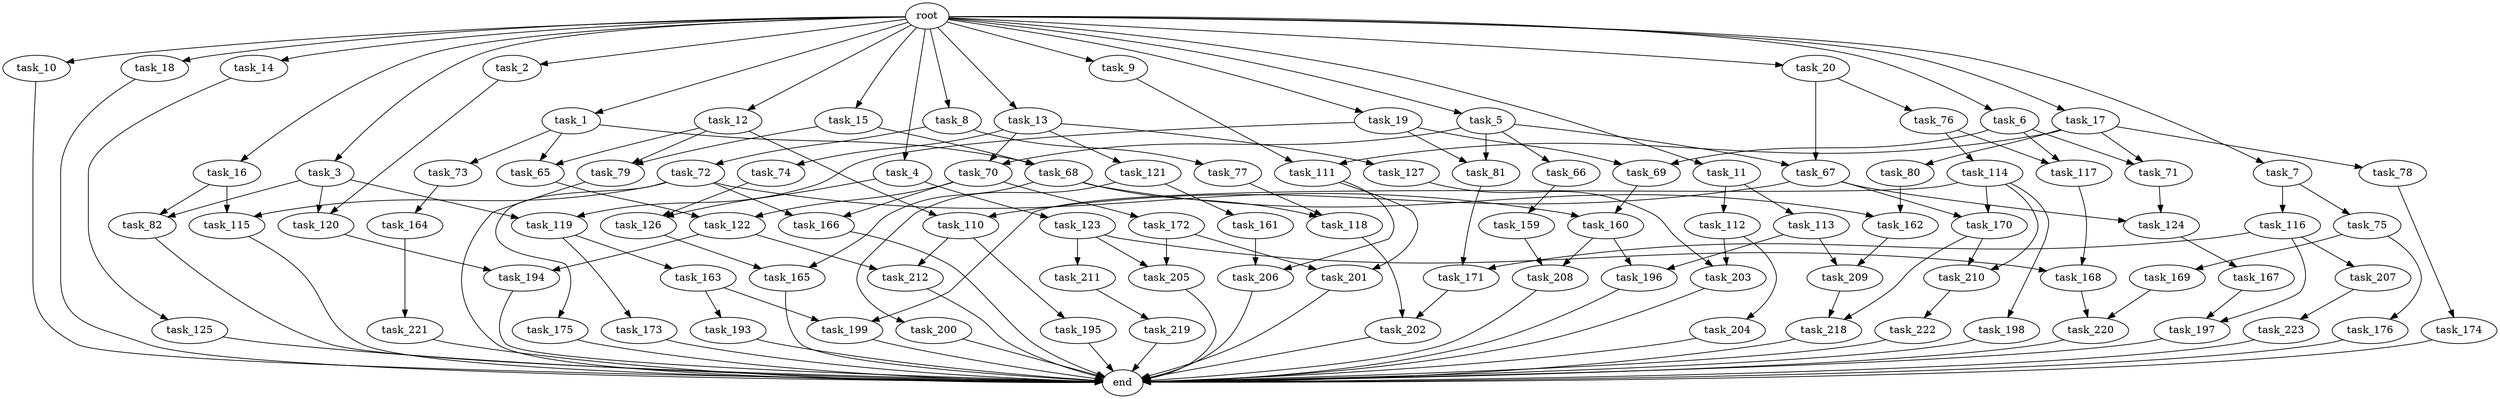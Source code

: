 digraph G {
  root [size="0.000000"];
  task_1 [size="10.240000"];
  task_2 [size="10.240000"];
  task_3 [size="10.240000"];
  task_4 [size="10.240000"];
  task_5 [size="10.240000"];
  task_6 [size="10.240000"];
  task_7 [size="10.240000"];
  task_8 [size="10.240000"];
  task_9 [size="10.240000"];
  task_10 [size="10.240000"];
  task_11 [size="10.240000"];
  task_12 [size="10.240000"];
  task_13 [size="10.240000"];
  task_14 [size="10.240000"];
  task_15 [size="10.240000"];
  task_16 [size="10.240000"];
  task_17 [size="10.240000"];
  task_18 [size="10.240000"];
  task_19 [size="10.240000"];
  task_20 [size="10.240000"];
  task_65 [size="2920577761.280000"];
  task_66 [size="2147483648.000000"];
  task_67 [size="4294967296.000000"];
  task_68 [size="3865470566.400000"];
  task_69 [size="7301444403.200000"];
  task_70 [size="2920577761.280000"];
  task_71 [size="8418135900.160000"];
  task_72 [size="343597383.680000"];
  task_73 [size="773094113.280000"];
  task_74 [size="773094113.280000"];
  task_75 [size="8589934592.000000"];
  task_76 [size="2147483648.000000"];
  task_77 [size="343597383.680000"];
  task_78 [size="4209067950.080000"];
  task_79 [size="5239860101.120000"];
  task_80 [size="4209067950.080000"];
  task_81 [size="5239860101.120000"];
  task_82 [size="7645041786.880000"];
  task_110 [size="2920577761.280000"];
  task_111 [size="7301444403.200000"];
  task_112 [size="1374389534.720000"];
  task_113 [size="1374389534.720000"];
  task_114 [size="773094113.280000"];
  task_115 [size="5841155522.560000"];
  task_116 [size="8589934592.000000"];
  task_117 [size="4982162063.360000"];
  task_118 [size="4982162063.360000"];
  task_119 [size="5239860101.120000"];
  task_120 [size="5239860101.120000"];
  task_121 [size="773094113.280000"];
  task_122 [size="5239860101.120000"];
  task_123 [size="8589934592.000000"];
  task_124 [size="2920577761.280000"];
  task_125 [size="3092376453.120000"];
  task_126 [size="8933531975.680000"];
  task_127 [size="773094113.280000"];
  task_159 [size="8589934592.000000"];
  task_160 [size="5841155522.560000"];
  task_161 [size="8589934592.000000"];
  task_162 [size="8418135900.160000"];
  task_163 [size="5497558138.880000"];
  task_164 [size="6957847019.520000"];
  task_165 [size="4982162063.360000"];
  task_166 [size="2491081031.680000"];
  task_167 [size="8589934592.000000"];
  task_168 [size="10737418240.000000"];
  task_169 [size="3092376453.120000"];
  task_170 [size="3865470566.400000"];
  task_171 [size="4466765987.840000"];
  task_172 [size="2147483648.000000"];
  task_173 [size="5497558138.880000"];
  task_174 [size="6957847019.520000"];
  task_175 [size="343597383.680000"];
  task_176 [size="3092376453.120000"];
  task_193 [size="2147483648.000000"];
  task_194 [size="9105330667.520000"];
  task_195 [size="5497558138.880000"];
  task_196 [size="8933531975.680000"];
  task_197 [size="6184752906.240000"];
  task_198 [size="3092376453.120000"];
  task_199 [size="5239860101.120000"];
  task_200 [size="8589934592.000000"];
  task_201 [size="6356551598.080000"];
  task_202 [size="4982162063.360000"];
  task_203 [size="14087492730.880001"];
  task_204 [size="5497558138.880000"];
  task_205 [size="4294967296.000000"];
  task_206 [size="12799002542.080000"];
  task_207 [size="3092376453.120000"];
  task_208 [size="11682311045.120001"];
  task_209 [size="7301444403.200000"];
  task_210 [size="10050223472.639999"];
  task_211 [size="2147483648.000000"];
  task_212 [size="12455405158.400000"];
  task_218 [size="12455405158.400000"];
  task_219 [size="5497558138.880000"];
  task_220 [size="13915694039.040001"];
  task_221 [size="2147483648.000000"];
  task_222 [size="343597383.680000"];
  task_223 [size="3092376453.120000"];
  end [size="0.000000"];

  root -> task_1 [size="1.000000"];
  root -> task_2 [size="1.000000"];
  root -> task_3 [size="1.000000"];
  root -> task_4 [size="1.000000"];
  root -> task_5 [size="1.000000"];
  root -> task_6 [size="1.000000"];
  root -> task_7 [size="1.000000"];
  root -> task_8 [size="1.000000"];
  root -> task_9 [size="1.000000"];
  root -> task_10 [size="1.000000"];
  root -> task_11 [size="1.000000"];
  root -> task_12 [size="1.000000"];
  root -> task_13 [size="1.000000"];
  root -> task_14 [size="1.000000"];
  root -> task_15 [size="1.000000"];
  root -> task_16 [size="1.000000"];
  root -> task_17 [size="1.000000"];
  root -> task_18 [size="1.000000"];
  root -> task_19 [size="1.000000"];
  root -> task_20 [size="1.000000"];
  task_1 -> task_65 [size="75497472.000000"];
  task_1 -> task_68 [size="75497472.000000"];
  task_1 -> task_73 [size="75497472.000000"];
  task_2 -> task_120 [size="301989888.000000"];
  task_3 -> task_82 [size="209715200.000000"];
  task_3 -> task_119 [size="209715200.000000"];
  task_3 -> task_120 [size="209715200.000000"];
  task_4 -> task_123 [size="838860800.000000"];
  task_4 -> task_126 [size="838860800.000000"];
  task_5 -> task_66 [size="209715200.000000"];
  task_5 -> task_67 [size="209715200.000000"];
  task_5 -> task_70 [size="209715200.000000"];
  task_5 -> task_81 [size="209715200.000000"];
  task_6 -> task_69 [size="411041792.000000"];
  task_6 -> task_71 [size="411041792.000000"];
  task_6 -> task_117 [size="411041792.000000"];
  task_7 -> task_75 [size="838860800.000000"];
  task_7 -> task_116 [size="838860800.000000"];
  task_8 -> task_72 [size="33554432.000000"];
  task_8 -> task_77 [size="33554432.000000"];
  task_9 -> task_111 [size="301989888.000000"];
  task_10 -> end [size="1.000000"];
  task_11 -> task_112 [size="134217728.000000"];
  task_11 -> task_113 [size="134217728.000000"];
  task_12 -> task_65 [size="209715200.000000"];
  task_12 -> task_79 [size="209715200.000000"];
  task_12 -> task_110 [size="209715200.000000"];
  task_13 -> task_70 [size="75497472.000000"];
  task_13 -> task_74 [size="75497472.000000"];
  task_13 -> task_121 [size="75497472.000000"];
  task_13 -> task_127 [size="75497472.000000"];
  task_14 -> task_125 [size="301989888.000000"];
  task_15 -> task_68 [size="301989888.000000"];
  task_15 -> task_79 [size="301989888.000000"];
  task_16 -> task_82 [size="536870912.000000"];
  task_16 -> task_115 [size="536870912.000000"];
  task_17 -> task_71 [size="411041792.000000"];
  task_17 -> task_78 [size="411041792.000000"];
  task_17 -> task_80 [size="411041792.000000"];
  task_17 -> task_111 [size="411041792.000000"];
  task_18 -> end [size="1.000000"];
  task_19 -> task_69 [size="301989888.000000"];
  task_19 -> task_81 [size="301989888.000000"];
  task_19 -> task_119 [size="301989888.000000"];
  task_20 -> task_67 [size="209715200.000000"];
  task_20 -> task_76 [size="209715200.000000"];
  task_65 -> task_122 [size="301989888.000000"];
  task_66 -> task_159 [size="838860800.000000"];
  task_67 -> task_110 [size="75497472.000000"];
  task_67 -> task_124 [size="75497472.000000"];
  task_67 -> task_170 [size="75497472.000000"];
  task_68 -> task_118 [size="411041792.000000"];
  task_68 -> task_162 [size="411041792.000000"];
  task_68 -> task_165 [size="411041792.000000"];
  task_69 -> task_160 [size="536870912.000000"];
  task_70 -> task_122 [size="209715200.000000"];
  task_70 -> task_166 [size="209715200.000000"];
  task_70 -> task_172 [size="209715200.000000"];
  task_71 -> task_124 [size="209715200.000000"];
  task_72 -> task_115 [size="33554432.000000"];
  task_72 -> task_160 [size="33554432.000000"];
  task_72 -> task_166 [size="33554432.000000"];
  task_72 -> task_175 [size="33554432.000000"];
  task_73 -> task_164 [size="679477248.000000"];
  task_74 -> task_126 [size="33554432.000000"];
  task_75 -> task_169 [size="301989888.000000"];
  task_75 -> task_176 [size="301989888.000000"];
  task_76 -> task_114 [size="75497472.000000"];
  task_76 -> task_117 [size="75497472.000000"];
  task_77 -> task_118 [size="75497472.000000"];
  task_78 -> task_174 [size="679477248.000000"];
  task_79 -> end [size="1.000000"];
  task_80 -> task_162 [size="411041792.000000"];
  task_81 -> task_171 [size="134217728.000000"];
  task_82 -> end [size="1.000000"];
  task_110 -> task_195 [size="536870912.000000"];
  task_110 -> task_212 [size="536870912.000000"];
  task_111 -> task_201 [size="411041792.000000"];
  task_111 -> task_206 [size="411041792.000000"];
  task_112 -> task_203 [size="536870912.000000"];
  task_112 -> task_204 [size="536870912.000000"];
  task_113 -> task_196 [size="33554432.000000"];
  task_113 -> task_209 [size="33554432.000000"];
  task_114 -> task_170 [size="301989888.000000"];
  task_114 -> task_198 [size="301989888.000000"];
  task_114 -> task_199 [size="301989888.000000"];
  task_114 -> task_210 [size="301989888.000000"];
  task_115 -> end [size="1.000000"];
  task_116 -> task_171 [size="301989888.000000"];
  task_116 -> task_197 [size="301989888.000000"];
  task_116 -> task_207 [size="301989888.000000"];
  task_117 -> task_168 [size="838860800.000000"];
  task_118 -> task_202 [size="411041792.000000"];
  task_119 -> task_163 [size="536870912.000000"];
  task_119 -> task_173 [size="536870912.000000"];
  task_120 -> task_194 [size="209715200.000000"];
  task_121 -> task_161 [size="838860800.000000"];
  task_121 -> task_200 [size="838860800.000000"];
  task_122 -> task_194 [size="679477248.000000"];
  task_122 -> task_212 [size="679477248.000000"];
  task_123 -> task_168 [size="209715200.000000"];
  task_123 -> task_205 [size="209715200.000000"];
  task_123 -> task_211 [size="209715200.000000"];
  task_124 -> task_167 [size="838860800.000000"];
  task_125 -> end [size="1.000000"];
  task_126 -> task_165 [size="75497472.000000"];
  task_127 -> task_203 [size="838860800.000000"];
  task_159 -> task_208 [size="301989888.000000"];
  task_160 -> task_196 [size="838860800.000000"];
  task_160 -> task_208 [size="838860800.000000"];
  task_161 -> task_206 [size="838860800.000000"];
  task_162 -> task_209 [size="679477248.000000"];
  task_163 -> task_193 [size="209715200.000000"];
  task_163 -> task_199 [size="209715200.000000"];
  task_164 -> task_221 [size="209715200.000000"];
  task_165 -> end [size="1.000000"];
  task_166 -> end [size="1.000000"];
  task_167 -> task_197 [size="301989888.000000"];
  task_168 -> task_220 [size="679477248.000000"];
  task_169 -> task_220 [size="679477248.000000"];
  task_170 -> task_210 [size="679477248.000000"];
  task_170 -> task_218 [size="679477248.000000"];
  task_171 -> task_202 [size="75497472.000000"];
  task_172 -> task_201 [size="209715200.000000"];
  task_172 -> task_205 [size="209715200.000000"];
  task_173 -> end [size="1.000000"];
  task_174 -> end [size="1.000000"];
  task_175 -> end [size="1.000000"];
  task_176 -> end [size="1.000000"];
  task_193 -> end [size="1.000000"];
  task_194 -> end [size="1.000000"];
  task_195 -> end [size="1.000000"];
  task_196 -> end [size="1.000000"];
  task_197 -> end [size="1.000000"];
  task_198 -> end [size="1.000000"];
  task_199 -> end [size="1.000000"];
  task_200 -> end [size="1.000000"];
  task_201 -> end [size="1.000000"];
  task_202 -> end [size="1.000000"];
  task_203 -> end [size="1.000000"];
  task_204 -> end [size="1.000000"];
  task_205 -> end [size="1.000000"];
  task_206 -> end [size="1.000000"];
  task_207 -> task_223 [size="301989888.000000"];
  task_208 -> end [size="1.000000"];
  task_209 -> task_218 [size="536870912.000000"];
  task_210 -> task_222 [size="33554432.000000"];
  task_211 -> task_219 [size="536870912.000000"];
  task_212 -> end [size="1.000000"];
  task_218 -> end [size="1.000000"];
  task_219 -> end [size="1.000000"];
  task_220 -> end [size="1.000000"];
  task_221 -> end [size="1.000000"];
  task_222 -> end [size="1.000000"];
  task_223 -> end [size="1.000000"];
}
